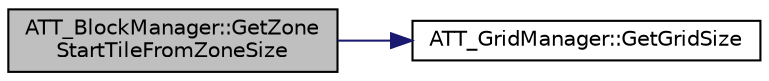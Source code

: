 digraph "ATT_BlockManager::GetZoneStartTileFromZoneSize"
{
 // LATEX_PDF_SIZE
  edge [fontname="Helvetica",fontsize="10",labelfontname="Helvetica",labelfontsize="10"];
  node [fontname="Helvetica",fontsize="10",shape=record];
  rankdir="LR";
  Node53 [label="ATT_BlockManager::GetZone\lStartTileFromZoneSize",height=0.2,width=0.4,color="black", fillcolor="grey75", style="filled", fontcolor="black",tooltip="Returns the TileID of the corner tile opposite to tileB in a zone defined by parameters (see top of p..."];
  Node53 -> Node54 [color="midnightblue",fontsize="10",style="solid",fontname="Helvetica"];
  Node54 [label="ATT_GridManager::GetGridSize",height=0.2,width=0.4,color="black", fillcolor="white", style="filled",URL="$class_a_t_t___grid_manager.html#ac32858e31de063415fcb5131962d4a59",tooltip="Accessor - Returns the size of the grid in a 2D Vector."];
}
